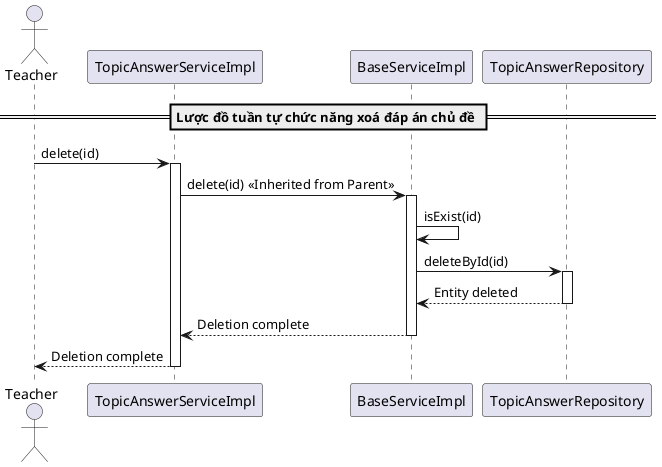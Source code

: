 @startuml deleteTopicAnswer

actor Teacher
participant "TopicAnswerServiceImpl" as TopicAnswerService
participant "BaseServiceImpl" as BaseService
participant "TopicAnswerRepository" as Repository

== Lược đồ tuần tự chức năng xoá đáp án chủ đề ==
Teacher -> TopicAnswerService: delete(id)
activate TopicAnswerService

TopicAnswerService -> BaseService: delete(id) << Inherited from Parent >>
activate BaseService

BaseService -> BaseService: isExist(id)
BaseService -> Repository: deleteById(id)
activate Repository
Repository --> BaseService: Entity deleted
deactivate Repository

BaseService --> TopicAnswerService: Deletion complete
deactivate BaseService

TopicAnswerService --> Teacher: Deletion complete
deactivate TopicAnswerService

@enduml
